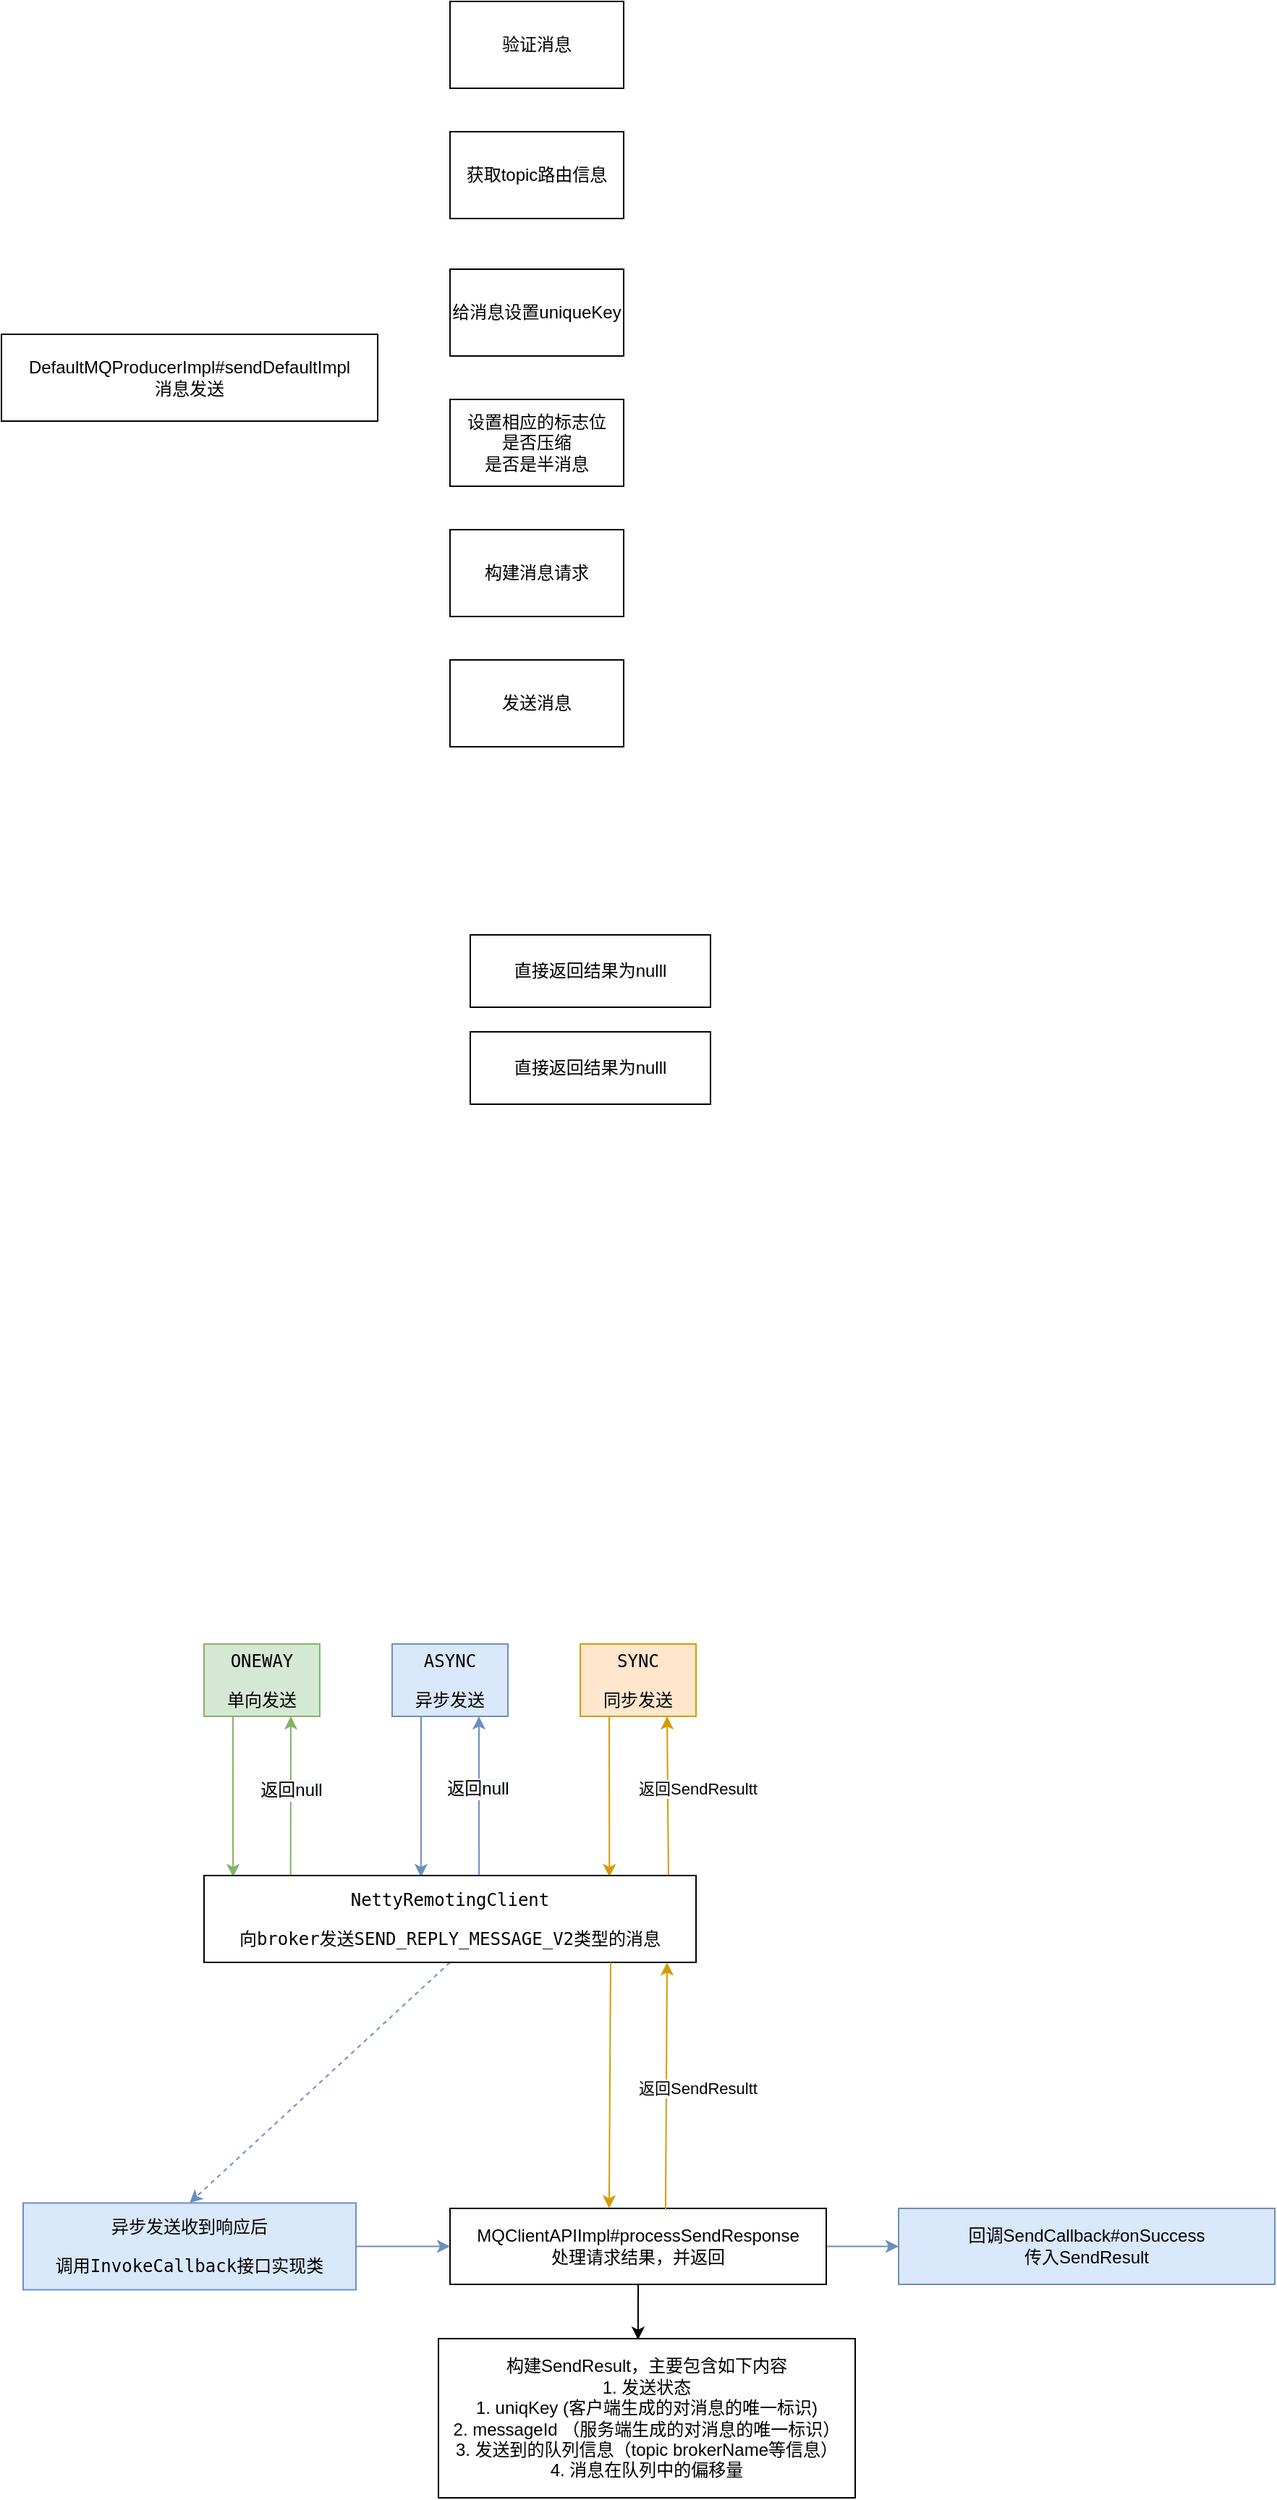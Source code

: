 <mxfile version="15.7.3" type="github">
  <diagram id="beEiFu7W-FBV3QKFxX4Z" name="Page-1">
    <mxGraphModel dx="1426" dy="771" grid="1" gridSize="10" guides="1" tooltips="1" connect="1" arrows="1" fold="1" page="1" pageScale="1" pageWidth="827" pageHeight="1169" math="0" shadow="0">
      <root>
        <mxCell id="0" />
        <mxCell id="1" parent="0" />
        <mxCell id="NcVtNX8eG5FYY5GW91jy-1" value="DefaultMQProducerImpl#sendDefaultImpl&lt;br&gt;消息发送" style="rounded=0;whiteSpace=wrap;html=1;fillColor=default;strokeColor=default;fontColor=default;" parent="1" vertex="1">
          <mxGeometry x="50" y="525" width="260" height="60" as="geometry" />
        </mxCell>
        <mxCell id="NcVtNX8eG5FYY5GW91jy-2" value="验证消息" style="rounded=0;whiteSpace=wrap;html=1;fontColor=default;strokeColor=default;fillColor=default;" parent="1" vertex="1">
          <mxGeometry x="360" y="295" width="120" height="60" as="geometry" />
        </mxCell>
        <mxCell id="NcVtNX8eG5FYY5GW91jy-3" value="获取topic路由信息" style="rounded=0;whiteSpace=wrap;html=1;fontColor=default;strokeColor=default;fillColor=default;" parent="1" vertex="1">
          <mxGeometry x="360" y="385" width="120" height="60" as="geometry" />
        </mxCell>
        <mxCell id="NcVtNX8eG5FYY5GW91jy-4" value="给消息设置uniqueKey" style="rounded=0;whiteSpace=wrap;html=1;fontColor=default;strokeColor=default;fillColor=default;" parent="1" vertex="1">
          <mxGeometry x="360" y="480" width="120" height="60" as="geometry" />
        </mxCell>
        <mxCell id="PUsVI0H3Nka6SFm6uu8r-2" value="设置相应的标志位&lt;br&gt;是否压缩&lt;br&gt;是否是半消息" style="rounded=0;whiteSpace=wrap;html=1;fontColor=default;strokeColor=default;fillColor=default;" vertex="1" parent="1">
          <mxGeometry x="360" y="570" width="120" height="60" as="geometry" />
        </mxCell>
        <mxCell id="PUsVI0H3Nka6SFm6uu8r-3" value="构建消息请求" style="rounded=0;whiteSpace=wrap;html=1;fontColor=default;strokeColor=default;fillColor=default;" vertex="1" parent="1">
          <mxGeometry x="360" y="660" width="120" height="60" as="geometry" />
        </mxCell>
        <mxCell id="PUsVI0H3Nka6SFm6uu8r-4" value="发送消息" style="rounded=0;whiteSpace=wrap;html=1;" vertex="1" parent="1">
          <mxGeometry x="360" y="750" width="120" height="60" as="geometry" />
        </mxCell>
        <mxCell id="PUsVI0H3Nka6SFm6uu8r-35" style="edgeStyle=none;rounded=0;orthogonalLoop=1;jettySize=auto;html=1;exitX=0.25;exitY=1;exitDx=0;exitDy=0;entryX=0.441;entryY=0.017;entryDx=0;entryDy=0;entryPerimeter=0;fillColor=#dae8fc;strokeColor=#6c8ebf;" edge="1" parent="1" source="PUsVI0H3Nka6SFm6uu8r-6" target="PUsVI0H3Nka6SFm6uu8r-32">
          <mxGeometry relative="1" as="geometry" />
        </mxCell>
        <mxCell id="PUsVI0H3Nka6SFm6uu8r-36" style="edgeStyle=none;rounded=0;orthogonalLoop=1;jettySize=auto;html=1;exitX=0.75;exitY=1;exitDx=0;exitDy=0;entryX=0.559;entryY=0;entryDx=0;entryDy=0;entryPerimeter=0;startArrow=classic;startFill=1;endArrow=none;endFill=0;fillColor=#dae8fc;strokeColor=#6c8ebf;" edge="1" parent="1" source="PUsVI0H3Nka6SFm6uu8r-6" target="PUsVI0H3Nka6SFm6uu8r-32">
          <mxGeometry relative="1" as="geometry" />
        </mxCell>
        <mxCell id="PUsVI0H3Nka6SFm6uu8r-42" value="&lt;span style=&quot;font-size: 12px ; background-color: rgb(248 , 249 , 250)&quot;&gt;返回null&lt;/span&gt;" style="edgeLabel;html=1;align=center;verticalAlign=middle;resizable=0;points=[];" vertex="1" connectable="0" parent="PUsVI0H3Nka6SFm6uu8r-36">
          <mxGeometry y="-1" relative="1" as="geometry">
            <mxPoint y="-5" as="offset" />
          </mxGeometry>
        </mxCell>
        <mxCell id="PUsVI0H3Nka6SFm6uu8r-6" value="&lt;pre&gt;ASYNC&lt;/pre&gt;&lt;pre&gt;异步发送&lt;/pre&gt;" style="rounded=0;whiteSpace=wrap;html=1;fillColor=#dae8fc;strokeColor=#6c8ebf;" vertex="1" parent="1">
          <mxGeometry x="320" y="1430" width="80" height="50" as="geometry" />
        </mxCell>
        <mxCell id="PUsVI0H3Nka6SFm6uu8r-33" style="edgeStyle=none;rounded=0;orthogonalLoop=1;jettySize=auto;html=1;exitX=0.25;exitY=1;exitDx=0;exitDy=0;entryX=0.059;entryY=0.017;entryDx=0;entryDy=0;entryPerimeter=0;fillColor=#d5e8d4;strokeColor=#82b366;" edge="1" parent="1" source="PUsVI0H3Nka6SFm6uu8r-7" target="PUsVI0H3Nka6SFm6uu8r-32">
          <mxGeometry relative="1" as="geometry" />
        </mxCell>
        <mxCell id="PUsVI0H3Nka6SFm6uu8r-34" style="edgeStyle=none;rounded=0;orthogonalLoop=1;jettySize=auto;html=1;exitX=0.75;exitY=1;exitDx=0;exitDy=0;entryX=0.176;entryY=0.017;entryDx=0;entryDy=0;entryPerimeter=0;startArrow=classic;startFill=1;endArrow=none;endFill=0;fillColor=#d5e8d4;strokeColor=#82b366;" edge="1" parent="1" source="PUsVI0H3Nka6SFm6uu8r-7" target="PUsVI0H3Nka6SFm6uu8r-32">
          <mxGeometry relative="1" as="geometry" />
        </mxCell>
        <mxCell id="PUsVI0H3Nka6SFm6uu8r-41" value="&lt;span style=&quot;font-size: 12px ; background-color: rgb(248 , 249 , 250)&quot;&gt;返回null&lt;/span&gt;" style="edgeLabel;html=1;align=center;verticalAlign=middle;resizable=0;points=[];" vertex="1" connectable="0" parent="PUsVI0H3Nka6SFm6uu8r-34">
          <mxGeometry x="-0.081" relative="1" as="geometry">
            <mxPoint as="offset" />
          </mxGeometry>
        </mxCell>
        <mxCell id="PUsVI0H3Nka6SFm6uu8r-7" value="&lt;pre&gt;&lt;pre&gt;ONEWAY&lt;/pre&gt;&lt;pre&gt;单向发送&lt;/pre&gt;&lt;/pre&gt;" style="rounded=0;whiteSpace=wrap;html=1;fillColor=#d5e8d4;strokeColor=#82b366;" vertex="1" parent="1">
          <mxGeometry x="190" y="1430" width="80" height="50" as="geometry" />
        </mxCell>
        <mxCell id="PUsVI0H3Nka6SFm6uu8r-37" style="edgeStyle=none;rounded=0;orthogonalLoop=1;jettySize=auto;html=1;exitX=0.25;exitY=1;exitDx=0;exitDy=0;entryX=0.824;entryY=0.017;entryDx=0;entryDy=0;entryPerimeter=0;fillColor=#ffe6cc;strokeColor=#d79b00;" edge="1" parent="1" source="PUsVI0H3Nka6SFm6uu8r-8" target="PUsVI0H3Nka6SFm6uu8r-32">
          <mxGeometry relative="1" as="geometry" />
        </mxCell>
        <mxCell id="PUsVI0H3Nka6SFm6uu8r-39" style="edgeStyle=none;rounded=0;orthogonalLoop=1;jettySize=auto;html=1;exitX=0.75;exitY=1;exitDx=0;exitDy=0;entryX=0.944;entryY=0;entryDx=0;entryDy=0;entryPerimeter=0;startArrow=classic;startFill=1;endArrow=none;endFill=0;fillColor=#ffe6cc;strokeColor=#d79b00;" edge="1" parent="1" source="PUsVI0H3Nka6SFm6uu8r-8" target="PUsVI0H3Nka6SFm6uu8r-32">
          <mxGeometry relative="1" as="geometry" />
        </mxCell>
        <mxCell id="PUsVI0H3Nka6SFm6uu8r-49" value="返回SendResultt" style="edgeLabel;html=1;align=center;verticalAlign=middle;resizable=0;points=[];" vertex="1" connectable="0" parent="PUsVI0H3Nka6SFm6uu8r-39">
          <mxGeometry x="-0.0" y="-1" relative="1" as="geometry">
            <mxPoint x="21" y="-5" as="offset" />
          </mxGeometry>
        </mxCell>
        <mxCell id="PUsVI0H3Nka6SFm6uu8r-8" value="&lt;pre&gt;&lt;pre&gt;&lt;pre&gt;SYNC&lt;/pre&gt;&lt;pre&gt;同步发送&lt;/pre&gt;&lt;/pre&gt;&lt;/pre&gt;" style="rounded=0;whiteSpace=wrap;html=1;fillColor=#ffe6cc;strokeColor=#d79b00;" vertex="1" parent="1">
          <mxGeometry x="450" y="1430" width="80" height="50" as="geometry" />
        </mxCell>
        <mxCell id="PUsVI0H3Nka6SFm6uu8r-9" value="直接返回结果为nulll" style="rounded=0;whiteSpace=wrap;html=1;" vertex="1" parent="1">
          <mxGeometry x="374" y="940" width="166" height="50" as="geometry" />
        </mxCell>
        <mxCell id="PUsVI0H3Nka6SFm6uu8r-14" value="直接返回结果为nulll" style="rounded=0;whiteSpace=wrap;html=1;" vertex="1" parent="1">
          <mxGeometry x="374" y="1007" width="166" height="50" as="geometry" />
        </mxCell>
        <mxCell id="PUsVI0H3Nka6SFm6uu8r-52" style="edgeStyle=none;rounded=0;orthogonalLoop=1;jettySize=auto;html=1;exitX=1;exitY=0.5;exitDx=0;exitDy=0;entryX=0;entryY=0.5;entryDx=0;entryDy=0;startArrow=none;startFill=0;endArrow=classic;endFill=1;fillColor=#dae8fc;strokeColor=#6c8ebf;" edge="1" parent="1" source="PUsVI0H3Nka6SFm6uu8r-20" target="PUsVI0H3Nka6SFm6uu8r-51">
          <mxGeometry relative="1" as="geometry" />
        </mxCell>
        <mxCell id="PUsVI0H3Nka6SFm6uu8r-55" style="edgeStyle=none;rounded=0;orthogonalLoop=1;jettySize=auto;html=1;exitX=0.5;exitY=1;exitDx=0;exitDy=0;entryX=0.479;entryY=0.007;entryDx=0;entryDy=0;entryPerimeter=0;startArrow=none;startFill=0;endArrow=classic;endFill=1;" edge="1" parent="1" source="PUsVI0H3Nka6SFm6uu8r-20" target="PUsVI0H3Nka6SFm6uu8r-54">
          <mxGeometry relative="1" as="geometry" />
        </mxCell>
        <mxCell id="PUsVI0H3Nka6SFm6uu8r-20" value="MQClientAPIImpl#processSendResponse&lt;br&gt;处理请求结果，并返回" style="rounded=0;whiteSpace=wrap;html=1;" vertex="1" parent="1">
          <mxGeometry x="360" y="1820" width="260" height="52.5" as="geometry" />
        </mxCell>
        <mxCell id="PUsVI0H3Nka6SFm6uu8r-53" style="edgeStyle=none;rounded=0;orthogonalLoop=1;jettySize=auto;html=1;exitX=0.5;exitY=1;exitDx=0;exitDy=0;entryX=0.5;entryY=0;entryDx=0;entryDy=0;startArrow=none;startFill=0;endArrow=classic;endFill=1;fillColor=#dae8fc;strokeColor=#6c8ebf;dashed=1;" edge="1" parent="1" source="PUsVI0H3Nka6SFm6uu8r-32" target="PUsVI0H3Nka6SFm6uu8r-44">
          <mxGeometry relative="1" as="geometry" />
        </mxCell>
        <mxCell id="PUsVI0H3Nka6SFm6uu8r-32" value="&lt;pre&gt;NettyRemotingClient&lt;/pre&gt;&lt;pre&gt;向broker发送SEND_REPLY_MESSAGE_V2类型的消息&lt;/pre&gt;" style="rounded=0;whiteSpace=wrap;html=1;" vertex="1" parent="1">
          <mxGeometry x="190" y="1590" width="340" height="60" as="geometry" />
        </mxCell>
        <mxCell id="PUsVI0H3Nka6SFm6uu8r-50" style="edgeStyle=none;rounded=0;orthogonalLoop=1;jettySize=auto;html=1;exitX=1;exitY=0.5;exitDx=0;exitDy=0;entryX=0;entryY=0.5;entryDx=0;entryDy=0;startArrow=none;startFill=0;endArrow=classic;endFill=1;fillColor=#dae8fc;strokeColor=#6c8ebf;" edge="1" parent="1" source="PUsVI0H3Nka6SFm6uu8r-44" target="PUsVI0H3Nka6SFm6uu8r-20">
          <mxGeometry relative="1" as="geometry" />
        </mxCell>
        <mxCell id="PUsVI0H3Nka6SFm6uu8r-44" value="&lt;pre&gt;异步发送收到响应后&lt;/pre&gt;&lt;pre&gt;调用InvokeCallback接口实现类&lt;/pre&gt;" style="rounded=0;whiteSpace=wrap;html=1;fillColor=#dae8fc;strokeColor=#6c8ebf;" vertex="1" parent="1">
          <mxGeometry x="65" y="1816.25" width="230" height="60" as="geometry" />
        </mxCell>
        <mxCell id="PUsVI0H3Nka6SFm6uu8r-46" style="edgeStyle=none;rounded=0;orthogonalLoop=1;jettySize=auto;html=1;exitX=0.25;exitY=1;exitDx=0;exitDy=0;entryX=0.419;entryY=0;entryDx=0;entryDy=0;entryPerimeter=0;fillColor=#ffe6cc;strokeColor=#d79b00;" edge="1" parent="1">
          <mxGeometry relative="1" as="geometry">
            <mxPoint x="471" y="1650" as="sourcePoint" />
            <mxPoint x="469.94" y="1820" as="targetPoint" />
          </mxGeometry>
        </mxCell>
        <mxCell id="PUsVI0H3Nka6SFm6uu8r-47" style="edgeStyle=none;rounded=0;orthogonalLoop=1;jettySize=auto;html=1;exitX=0.75;exitY=1;exitDx=0;exitDy=0;entryX=0.573;entryY=0.019;entryDx=0;entryDy=0;entryPerimeter=0;startArrow=classic;startFill=1;endArrow=none;endFill=0;fillColor=#ffe6cc;strokeColor=#d79b00;" edge="1" parent="1" target="PUsVI0H3Nka6SFm6uu8r-20">
          <mxGeometry relative="1" as="geometry">
            <mxPoint x="510" y="1650" as="sourcePoint" />
            <mxPoint x="510.96" y="1760" as="targetPoint" />
          </mxGeometry>
        </mxCell>
        <mxCell id="PUsVI0H3Nka6SFm6uu8r-48" value="返回SendResultt" style="edgeLabel;html=1;align=center;verticalAlign=middle;resizable=0;points=[];" vertex="1" connectable="0" parent="PUsVI0H3Nka6SFm6uu8r-47">
          <mxGeometry x="0.018" y="-1" relative="1" as="geometry">
            <mxPoint x="22" as="offset" />
          </mxGeometry>
        </mxCell>
        <mxCell id="PUsVI0H3Nka6SFm6uu8r-51" value="回调SendCallback#onSuccess&lt;br&gt;传入SendResult" style="rounded=0;whiteSpace=wrap;html=1;fillColor=#dae8fc;strokeColor=#6c8ebf;" vertex="1" parent="1">
          <mxGeometry x="670" y="1820" width="260" height="52.5" as="geometry" />
        </mxCell>
        <mxCell id="PUsVI0H3Nka6SFm6uu8r-54" value="构建SendResult，主要包含如下内容&lt;br&gt;1. 发送状态&lt;br&gt;1. uniqKey (客户端生成的对消息的唯一标识)&lt;br&gt;2. messageId （服务端生成的对消息的唯一标识）&lt;br&gt;3. 发送到的队列信息（topic brokerName等信息）&lt;br&gt;4. 消息在队列中的偏移量" style="rounded=0;whiteSpace=wrap;html=1;" vertex="1" parent="1">
          <mxGeometry x="352" y="1910" width="288" height="110" as="geometry" />
        </mxCell>
      </root>
    </mxGraphModel>
  </diagram>
</mxfile>
